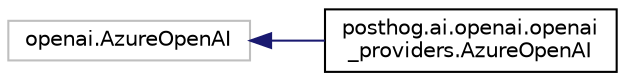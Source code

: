digraph "Graphical Class Hierarchy"
{
 // LATEX_PDF_SIZE
  edge [fontname="Helvetica",fontsize="10",labelfontname="Helvetica",labelfontsize="10"];
  node [fontname="Helvetica",fontsize="10",shape=record];
  rankdir="LR";
  Node2102 [label="openai.AzureOpenAI",height=0.2,width=0.4,color="grey75", fillcolor="white", style="filled",tooltip=" "];
  Node2102 -> Node0 [dir="back",color="midnightblue",fontsize="10",style="solid",fontname="Helvetica"];
  Node0 [label="posthog.ai.openai.openai\l_providers.AzureOpenAI",height=0.2,width=0.4,color="black", fillcolor="white", style="filled",URL="$classposthog_1_1ai_1_1openai_1_1openai__providers_1_1AzureOpenAI.html",tooltip=" "];
}
